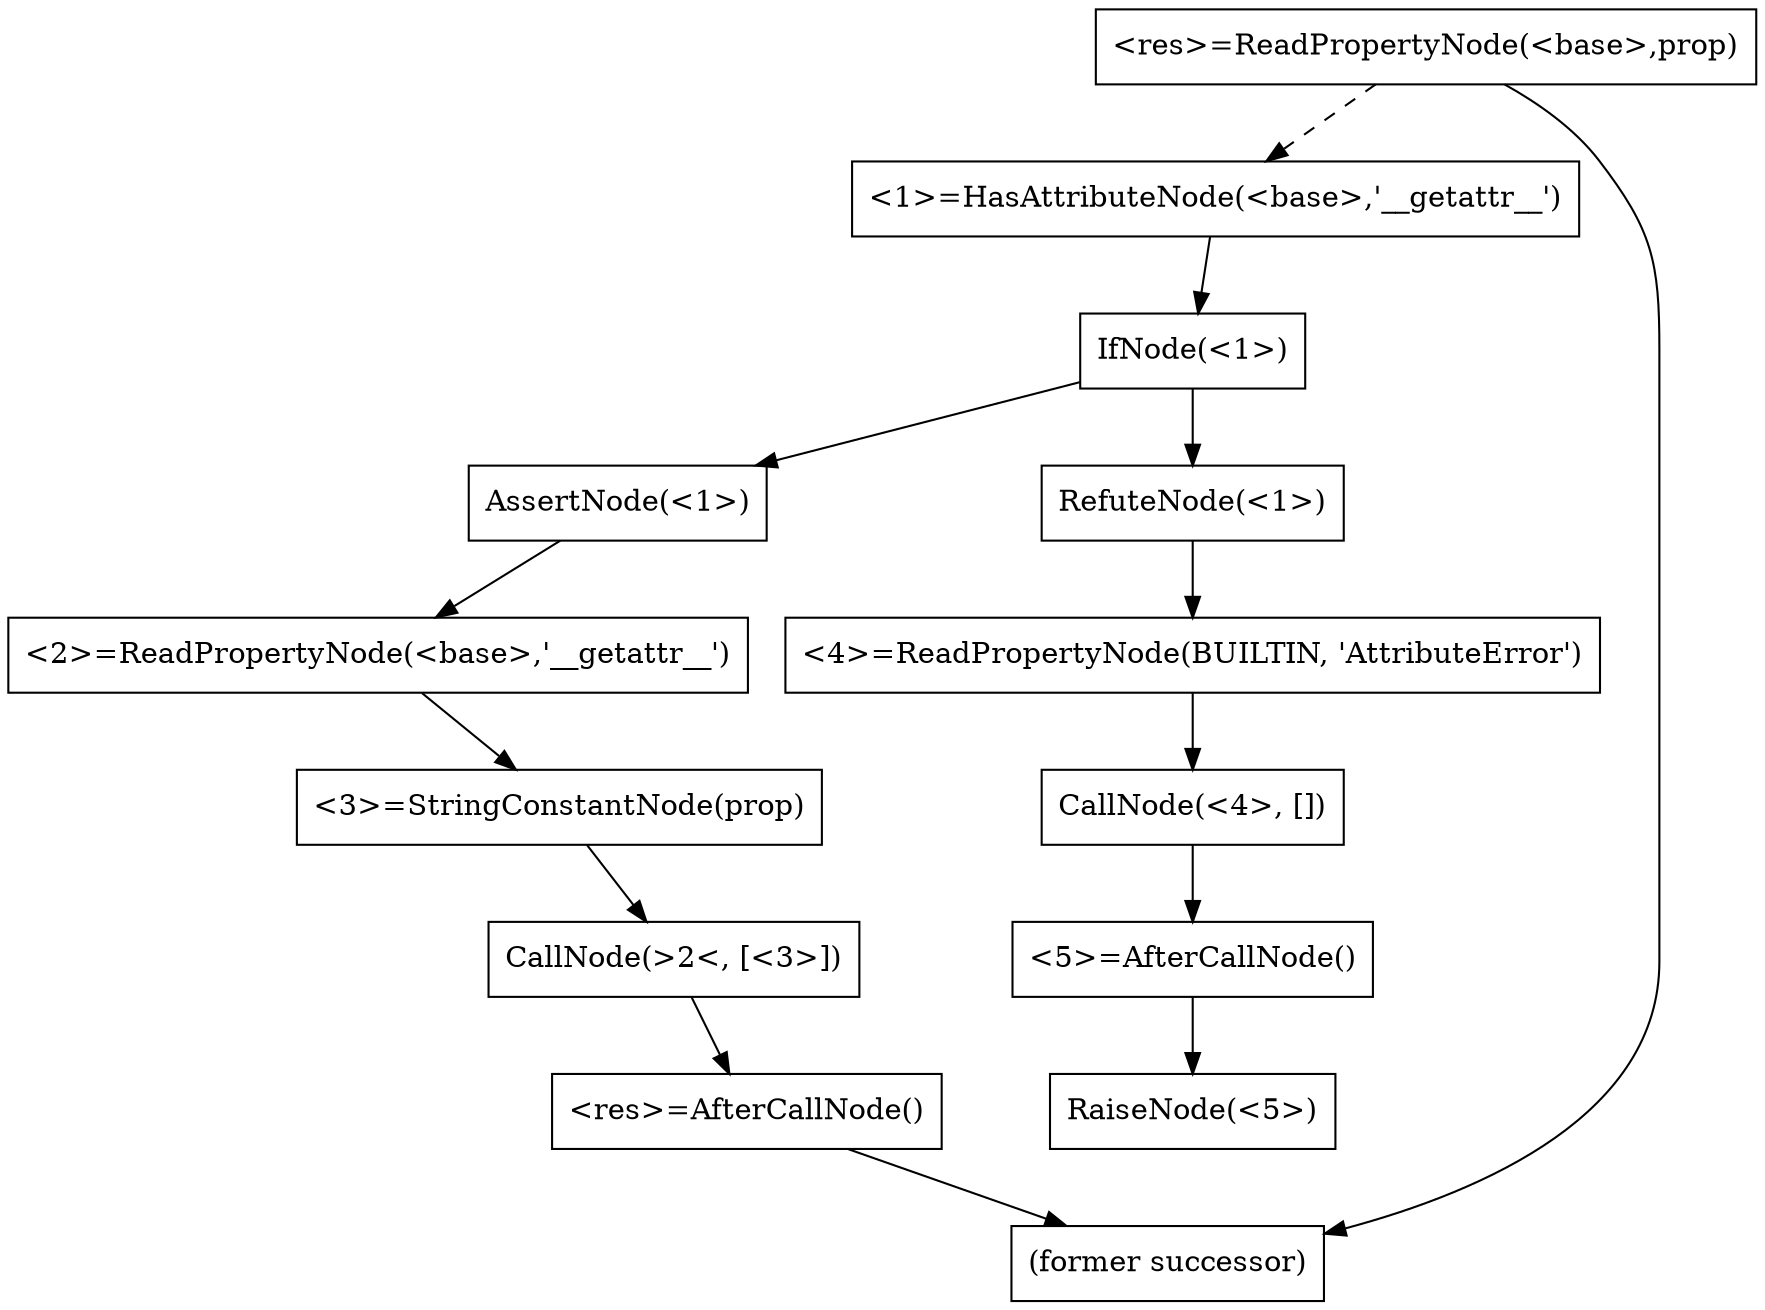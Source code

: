 digraph {
	overlap=scalexy;
	node [shape=record];
	"1" [shape=record label="&lt;res&gt;=ReadPropertyNode(&lt;base&gt;,prop)"];
	"2" [shape=record label="&lt;1&gt;=HasAttributeNode(&lt;base&gt;,'__getattr__')"];
	"3" [shape=record label="IfNode(&lt;1&gt;)"];
	"4" [shape=record label="AssertNode(&lt;1&gt;)"];
	"5" [shape=record label="&lt;2&gt;=ReadPropertyNode(&lt;base&gt;,'__getattr__')"];
	"6" [shape=record label="&lt;3&gt;=StringConstantNode(prop)"];
	"7" [shape=record label="CallNode(&gt;2&lt;, [&lt;3&gt;])"];
	"8" [shape=record label="&lt;res&gt;=AfterCallNode()"];
	"9" [shape=record label="RefuteNode(&lt;1&gt;)"];
	"10" [shape=record label="&lt;4&gt;=ReadPropertyNode(BUILTIN, 'AttributeError')"];
	"11" [shape=record label="CallNode(&lt;4&gt;, [])"];
	"12" [shape=record label="&lt;5&gt;=AfterCallNode()"];
	"13" [shape=record label="RaiseNode(&lt;5&gt;)"];
	"14" [shape=record label="(former successor)"];
	"1" -> "2" [style="dashed" label=""];
	"2" -> "3" [style="solid" label=""];
	"3" -> "4" [style="solid" label=""];
	"3" -> "9" [style="solid" label=""];
	"4" -> "5" [style="solid" label=""];
	"5" -> "6" [style="solid" label=""];
	"6" -> "7" [style="solid" label=""];
	"7" -> "8" [style="solid" label=""];
	"9" -> "10" [style="solid" label=""];
	"10" -> "11" [style="solid" label=""];
	"11" -> "12" [style="solid" label=""];
	"12" -> "13" [style="solid" label=""];
	"1" -> "14" [style="solid" label=""];
	"8" -> "14" [style="solid" label=""];
}